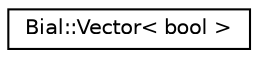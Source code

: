 digraph "Graphical Class Hierarchy"
{
  edge [fontname="Helvetica",fontsize="10",labelfontname="Helvetica",labelfontsize="10"];
  node [fontname="Helvetica",fontsize="10",shape=record];
  rankdir="LR";
  Node1 [label="Bial::Vector\< bool \>",height=0.2,width=0.4,color="black", fillcolor="white", style="filled",URL="$class_bial_1_1_vector_3_01bool_01_4.html"];
}
